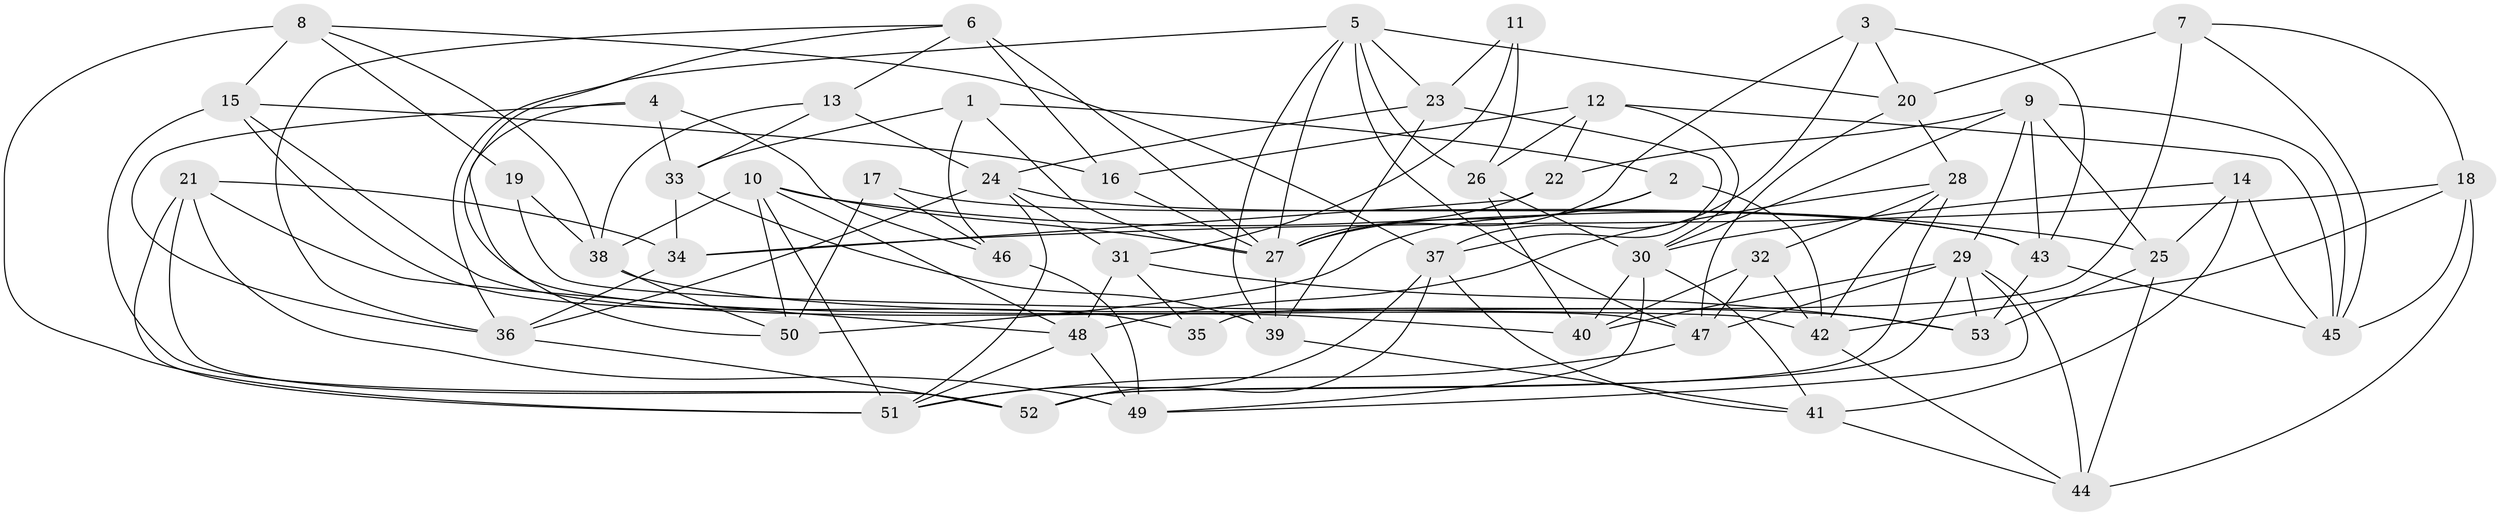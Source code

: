 // original degree distribution, {4: 1.0}
// Generated by graph-tools (version 1.1) at 2025/03/03/09/25 03:03:05]
// undirected, 53 vertices, 135 edges
graph export_dot {
graph [start="1"]
  node [color=gray90,style=filled];
  1;
  2;
  3;
  4;
  5;
  6;
  7;
  8;
  9;
  10;
  11;
  12;
  13;
  14;
  15;
  16;
  17;
  18;
  19;
  20;
  21;
  22;
  23;
  24;
  25;
  26;
  27;
  28;
  29;
  30;
  31;
  32;
  33;
  34;
  35;
  36;
  37;
  38;
  39;
  40;
  41;
  42;
  43;
  44;
  45;
  46;
  47;
  48;
  49;
  50;
  51;
  52;
  53;
  1 -- 2 [weight=1.0];
  1 -- 27 [weight=1.0];
  1 -- 33 [weight=1.0];
  1 -- 46 [weight=1.0];
  2 -- 27 [weight=2.0];
  2 -- 42 [weight=1.0];
  2 -- 50 [weight=2.0];
  3 -- 20 [weight=1.0];
  3 -- 27 [weight=1.0];
  3 -- 37 [weight=1.0];
  3 -- 43 [weight=1.0];
  4 -- 33 [weight=1.0];
  4 -- 36 [weight=1.0];
  4 -- 46 [weight=1.0];
  4 -- 50 [weight=1.0];
  5 -- 20 [weight=1.0];
  5 -- 23 [weight=2.0];
  5 -- 26 [weight=1.0];
  5 -- 27 [weight=1.0];
  5 -- 36 [weight=1.0];
  5 -- 39 [weight=1.0];
  5 -- 47 [weight=1.0];
  6 -- 13 [weight=1.0];
  6 -- 16 [weight=2.0];
  6 -- 27 [weight=1.0];
  6 -- 36 [weight=1.0];
  6 -- 47 [weight=1.0];
  7 -- 18 [weight=1.0];
  7 -- 20 [weight=2.0];
  7 -- 35 [weight=2.0];
  7 -- 45 [weight=1.0];
  8 -- 15 [weight=1.0];
  8 -- 19 [weight=1.0];
  8 -- 37 [weight=1.0];
  8 -- 38 [weight=1.0];
  8 -- 51 [weight=2.0];
  9 -- 22 [weight=1.0];
  9 -- 25 [weight=1.0];
  9 -- 29 [weight=1.0];
  9 -- 30 [weight=1.0];
  9 -- 43 [weight=1.0];
  9 -- 45 [weight=1.0];
  10 -- 25 [weight=1.0];
  10 -- 27 [weight=1.0];
  10 -- 38 [weight=1.0];
  10 -- 48 [weight=1.0];
  10 -- 50 [weight=1.0];
  10 -- 51 [weight=1.0];
  11 -- 23 [weight=1.0];
  11 -- 26 [weight=2.0];
  11 -- 31 [weight=1.0];
  12 -- 16 [weight=1.0];
  12 -- 22 [weight=1.0];
  12 -- 26 [weight=1.0];
  12 -- 30 [weight=2.0];
  12 -- 45 [weight=1.0];
  13 -- 24 [weight=1.0];
  13 -- 33 [weight=1.0];
  13 -- 38 [weight=1.0];
  14 -- 25 [weight=2.0];
  14 -- 30 [weight=1.0];
  14 -- 41 [weight=2.0];
  14 -- 45 [weight=1.0];
  15 -- 16 [weight=2.0];
  15 -- 35 [weight=1.0];
  15 -- 40 [weight=1.0];
  15 -- 52 [weight=1.0];
  16 -- 27 [weight=1.0];
  17 -- 43 [weight=1.0];
  17 -- 46 [weight=2.0];
  17 -- 50 [weight=1.0];
  18 -- 34 [weight=1.0];
  18 -- 42 [weight=2.0];
  18 -- 44 [weight=1.0];
  18 -- 45 [weight=1.0];
  19 -- 38 [weight=1.0];
  19 -- 42 [weight=2.0];
  20 -- 28 [weight=1.0];
  20 -- 47 [weight=1.0];
  21 -- 34 [weight=2.0];
  21 -- 48 [weight=1.0];
  21 -- 49 [weight=1.0];
  21 -- 51 [weight=1.0];
  21 -- 52 [weight=1.0];
  22 -- 27 [weight=1.0];
  22 -- 34 [weight=1.0];
  23 -- 24 [weight=1.0];
  23 -- 37 [weight=1.0];
  23 -- 39 [weight=1.0];
  24 -- 31 [weight=1.0];
  24 -- 36 [weight=1.0];
  24 -- 43 [weight=1.0];
  24 -- 51 [weight=1.0];
  25 -- 44 [weight=1.0];
  25 -- 53 [weight=1.0];
  26 -- 30 [weight=1.0];
  26 -- 40 [weight=1.0];
  27 -- 39 [weight=1.0];
  28 -- 32 [weight=2.0];
  28 -- 42 [weight=1.0];
  28 -- 48 [weight=1.0];
  28 -- 52 [weight=1.0];
  29 -- 40 [weight=1.0];
  29 -- 44 [weight=2.0];
  29 -- 47 [weight=1.0];
  29 -- 49 [weight=1.0];
  29 -- 52 [weight=1.0];
  29 -- 53 [weight=1.0];
  30 -- 40 [weight=1.0];
  30 -- 41 [weight=1.0];
  30 -- 49 [weight=1.0];
  31 -- 35 [weight=1.0];
  31 -- 48 [weight=1.0];
  31 -- 53 [weight=2.0];
  32 -- 40 [weight=2.0];
  32 -- 42 [weight=1.0];
  32 -- 47 [weight=1.0];
  33 -- 34 [weight=1.0];
  33 -- 39 [weight=2.0];
  34 -- 36 [weight=1.0];
  36 -- 52 [weight=1.0];
  37 -- 41 [weight=1.0];
  37 -- 51 [weight=1.0];
  37 -- 52 [weight=1.0];
  38 -- 50 [weight=1.0];
  38 -- 53 [weight=1.0];
  39 -- 41 [weight=1.0];
  41 -- 44 [weight=1.0];
  42 -- 44 [weight=1.0];
  43 -- 45 [weight=1.0];
  43 -- 53 [weight=1.0];
  46 -- 49 [weight=2.0];
  47 -- 51 [weight=1.0];
  48 -- 49 [weight=1.0];
  48 -- 51 [weight=1.0];
}
